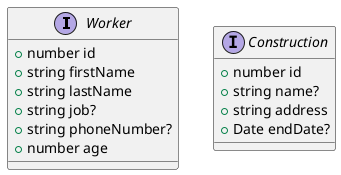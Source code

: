 @startuml

interface Worker {
  + number id
  + string firstName
  + string lastName
  + string job?
  + string phoneNumber?
  + number age
}

interface Construction {
  + number id
  + string name?
  + string address
  + Date endDate?
}

@enduml